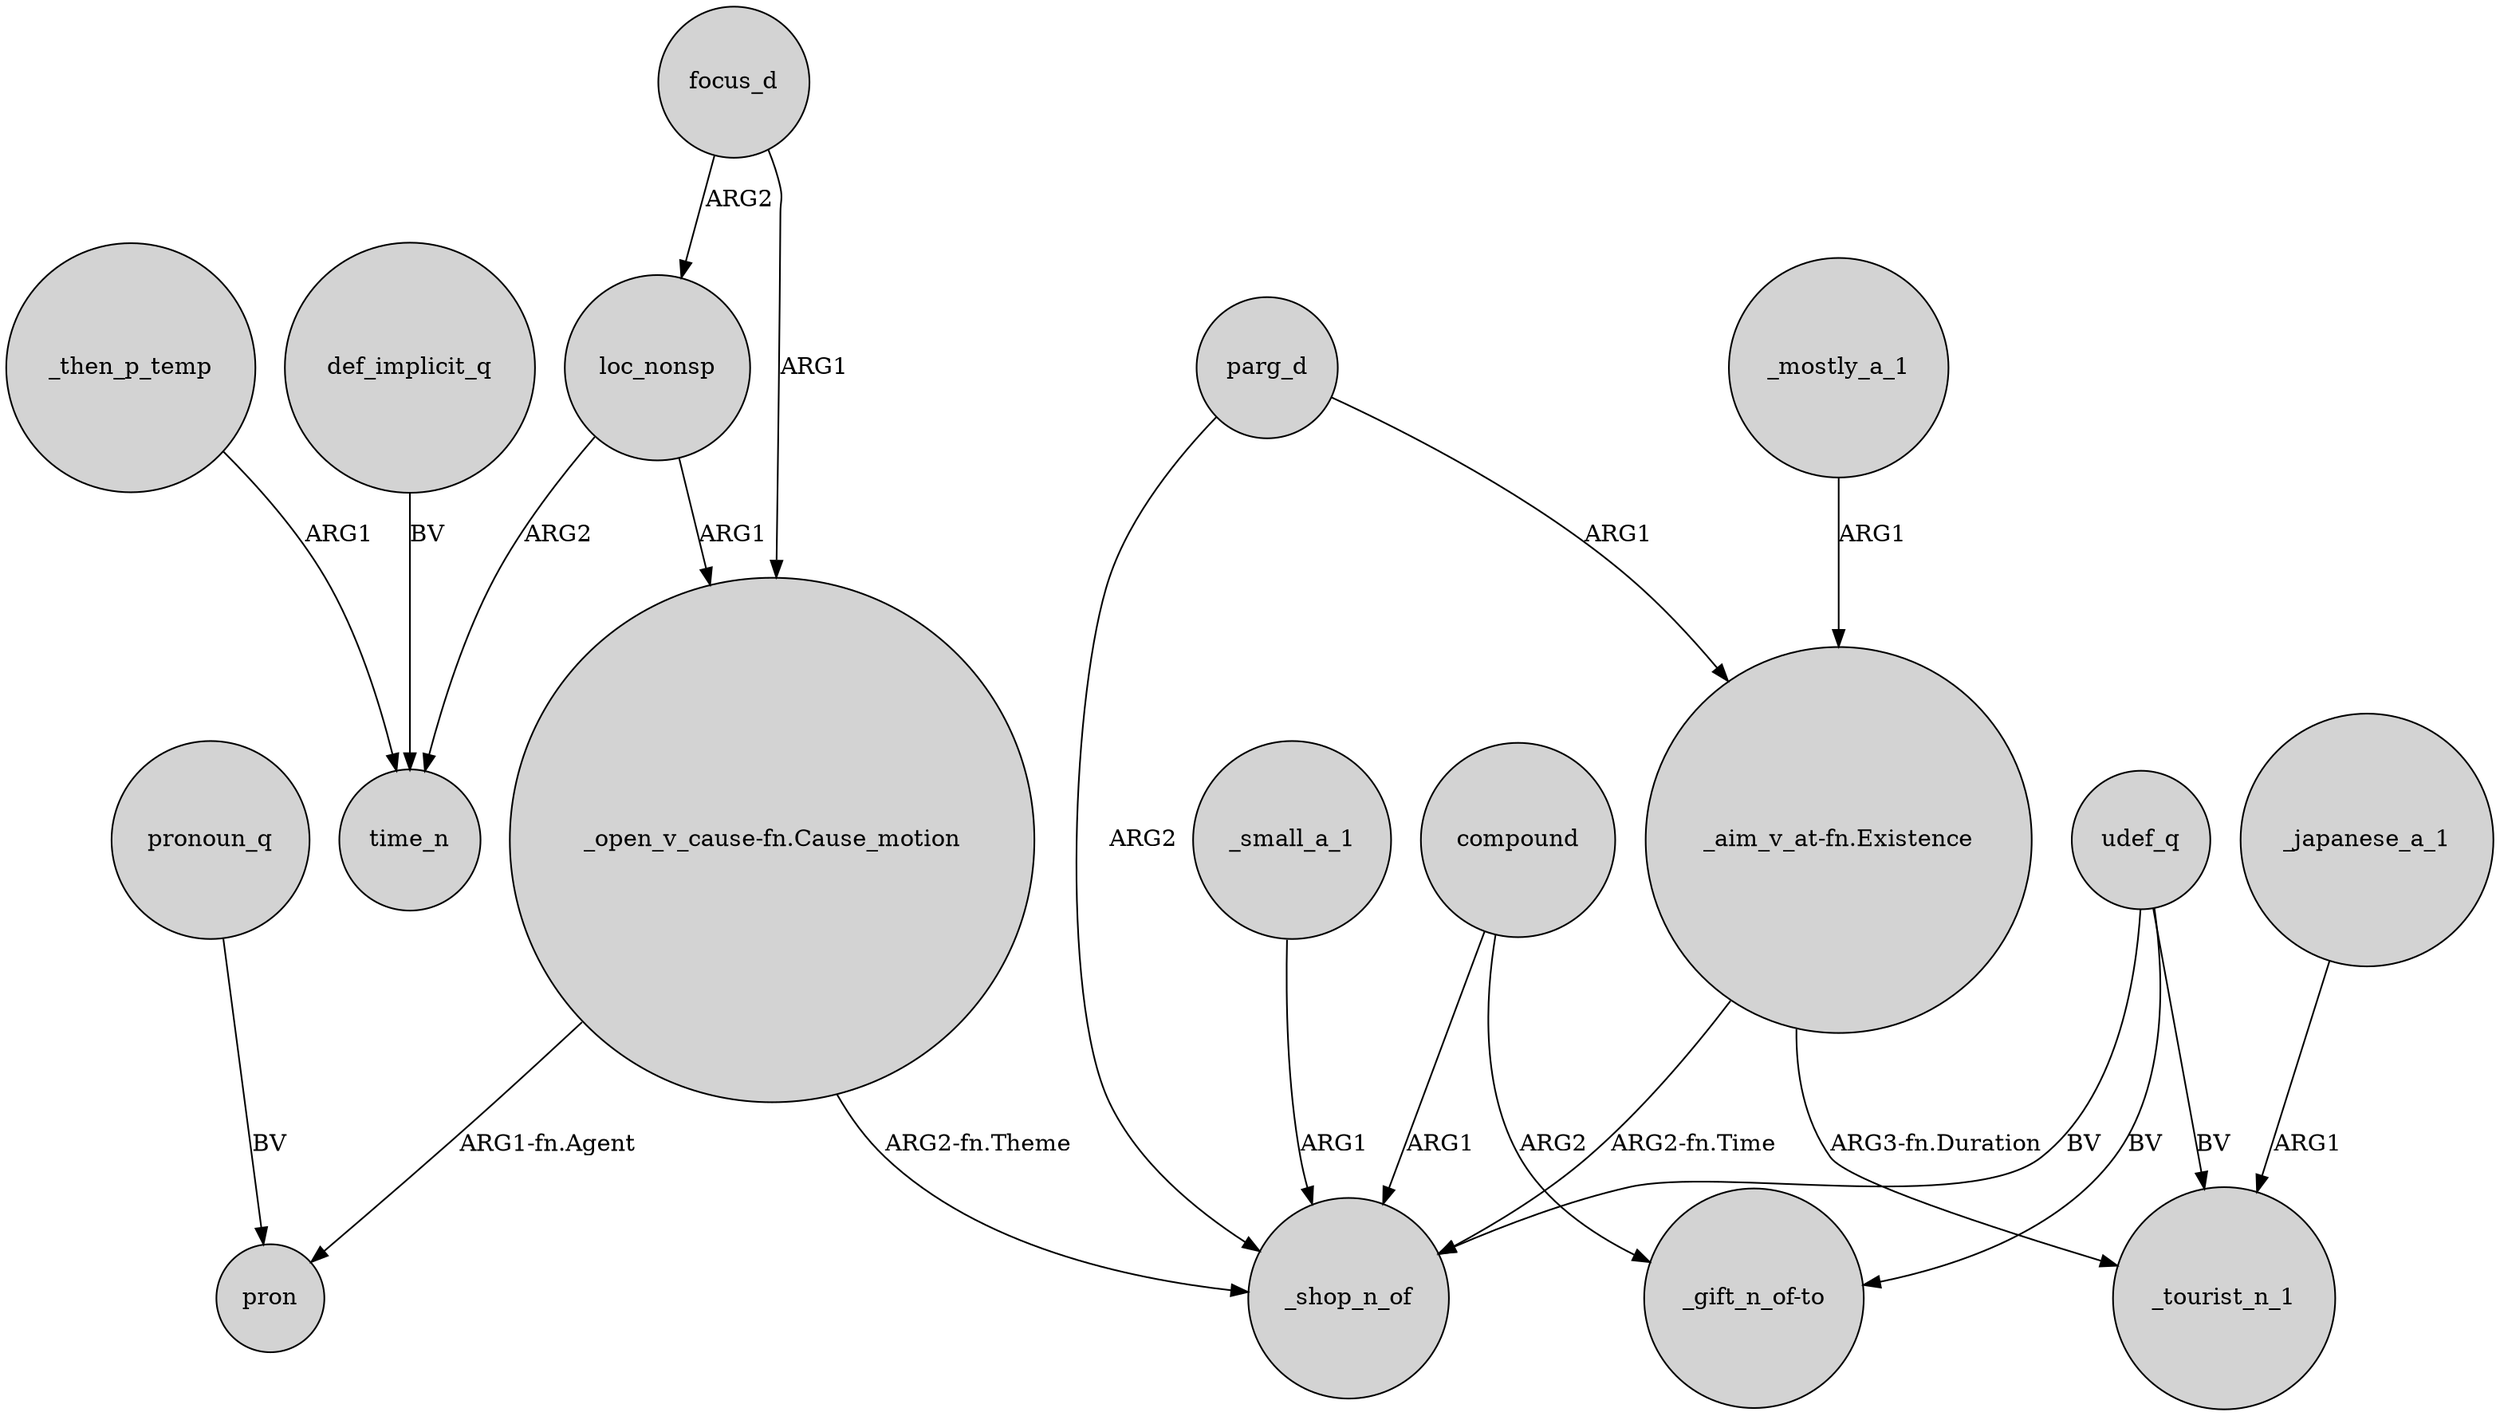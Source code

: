 digraph {
	node [shape=circle style=filled]
	udef_q -> _shop_n_of [label=BV]
	loc_nonsp -> "_open_v_cause-fn.Cause_motion" [label=ARG1]
	_then_p_temp -> time_n [label=ARG1]
	focus_d -> loc_nonsp [label=ARG2]
	"_open_v_cause-fn.Cause_motion" -> pron [label="ARG1-fn.Agent"]
	parg_d -> "_aim_v_at-fn.Existence" [label=ARG1]
	"_aim_v_at-fn.Existence" -> _tourist_n_1 [label="ARG3-fn.Duration"]
	compound -> "_gift_n_of-to" [label=ARG2]
	pronoun_q -> pron [label=BV]
	_japanese_a_1 -> _tourist_n_1 [label=ARG1]
	"_aim_v_at-fn.Existence" -> _shop_n_of [label="ARG2-fn.Time"]
	compound -> _shop_n_of [label=ARG1]
	_mostly_a_1 -> "_aim_v_at-fn.Existence" [label=ARG1]
	"_open_v_cause-fn.Cause_motion" -> _shop_n_of [label="ARG2-fn.Theme"]
	_small_a_1 -> _shop_n_of [label=ARG1]
	udef_q -> _tourist_n_1 [label=BV]
	udef_q -> "_gift_n_of-to" [label=BV]
	loc_nonsp -> time_n [label=ARG2]
	focus_d -> "_open_v_cause-fn.Cause_motion" [label=ARG1]
	def_implicit_q -> time_n [label=BV]
	parg_d -> _shop_n_of [label=ARG2]
}
